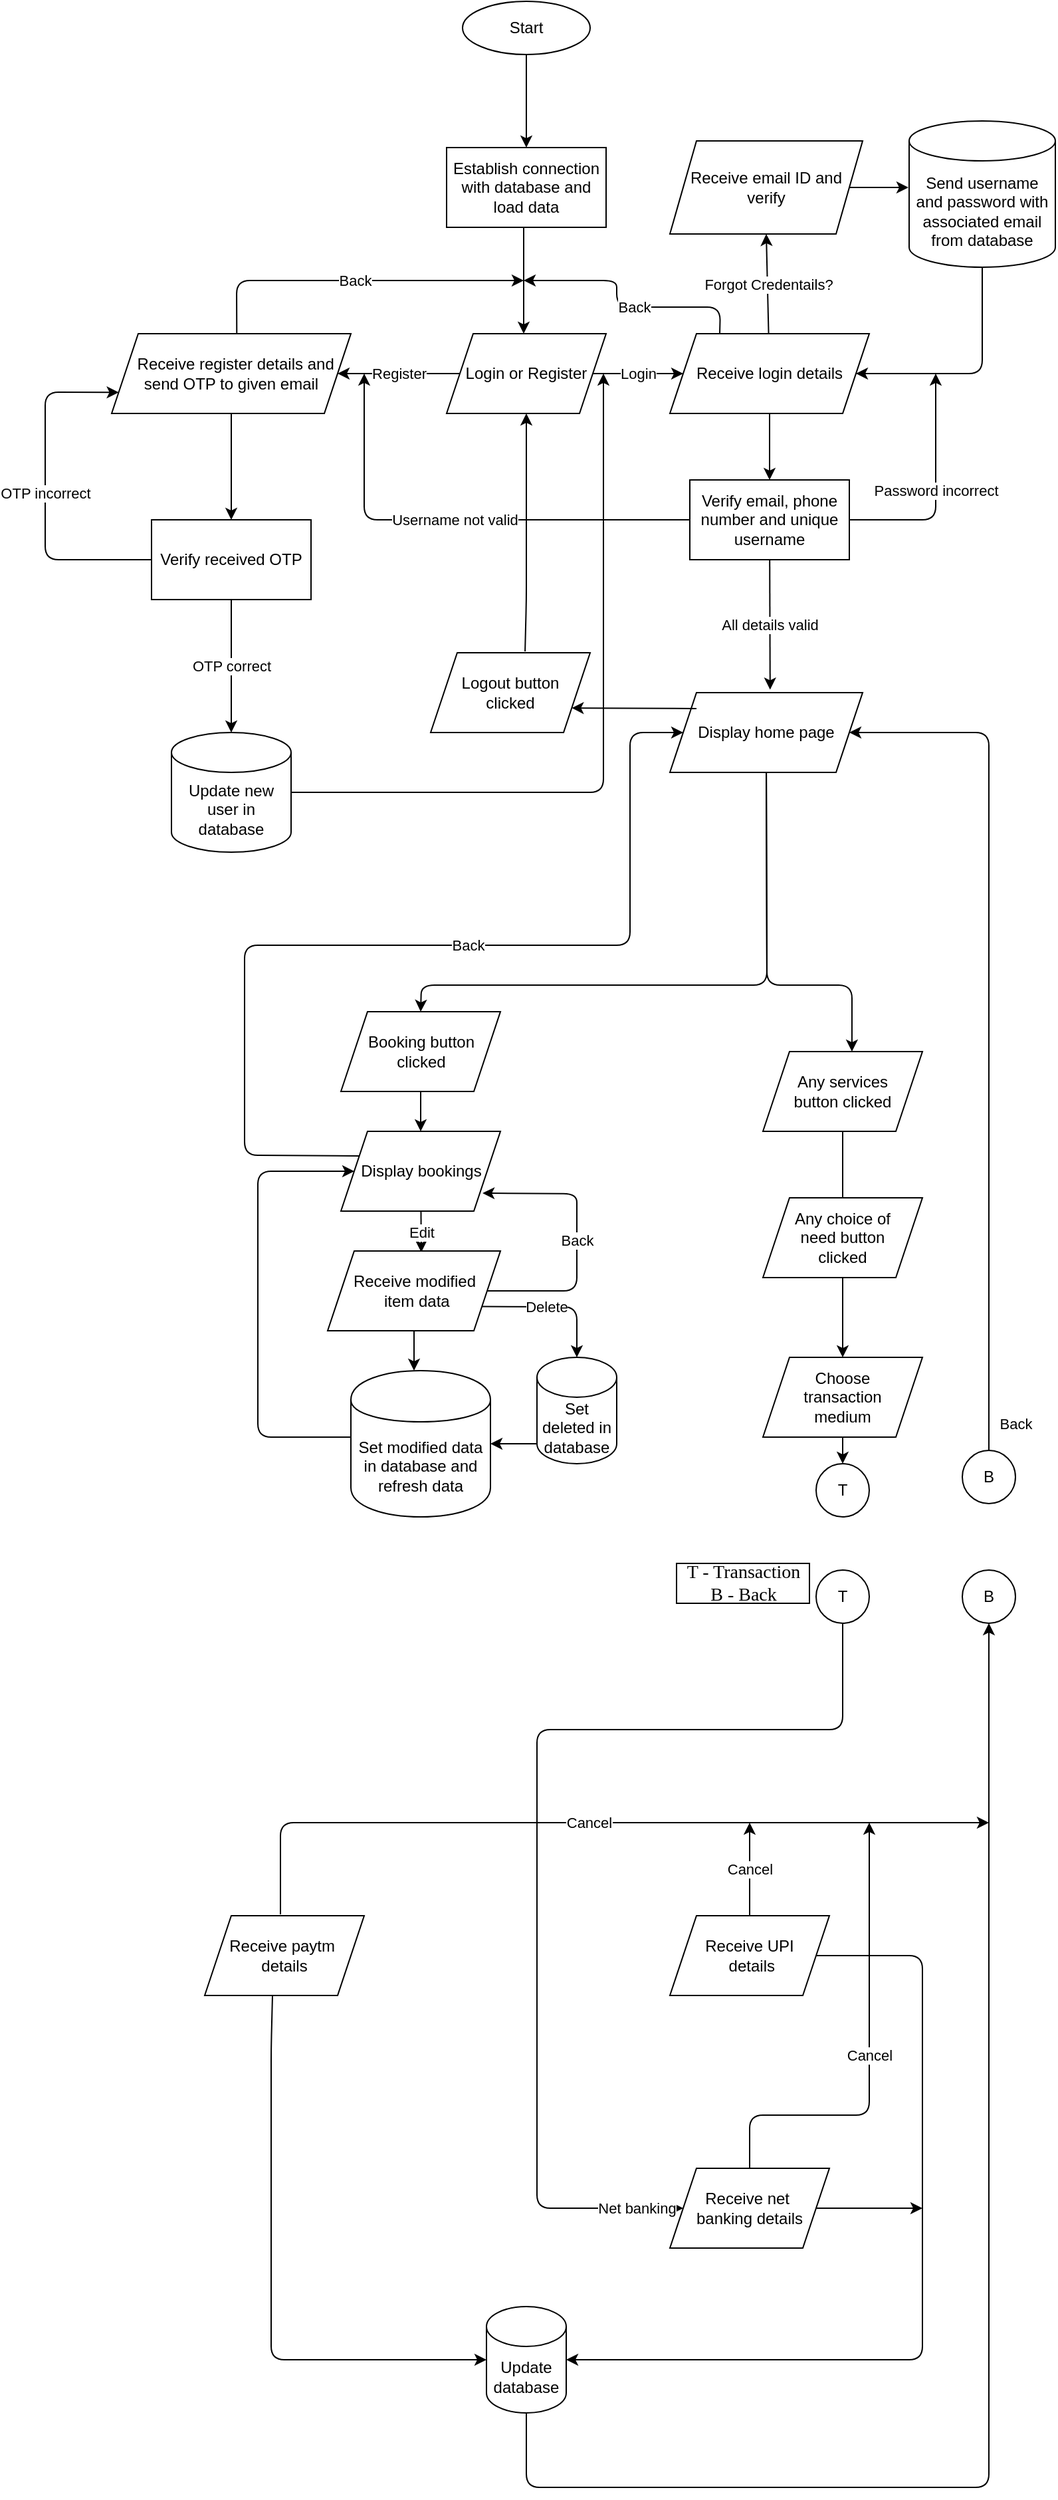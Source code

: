 <mxfile>
    <diagram id="XWb7JlpLXdBKy7acEdoQ" name="Page-1">
        <mxGraphModel dx="580" dy="473" grid="1" gridSize="10" guides="1" tooltips="1" connect="1" arrows="1" fold="1" page="1" pageScale="1" pageWidth="827" pageHeight="1169" math="0" shadow="0">
            <root>
                <mxCell id="i4efpvkQJd50QpCkNYs4-0"/>
                <mxCell id="i4efpvkQJd50QpCkNYs4-1" parent="i4efpvkQJd50QpCkNYs4-0"/>
                <mxCell id="i4efpvkQJd50QpCkNYs4-2" value="" style="edgeStyle=orthogonalEdgeStyle;orthogonalLoop=1;jettySize=auto;html=1;fillColor=#e1d5e7;" parent="i4efpvkQJd50QpCkNYs4-1" source="i4efpvkQJd50QpCkNYs4-3" target="i4efpvkQJd50QpCkNYs4-5" edge="1">
                    <mxGeometry relative="1" as="geometry"/>
                </mxCell>
                <mxCell id="i4efpvkQJd50QpCkNYs4-3" value="Start" style="ellipse;whiteSpace=wrap;html=1;" parent="i4efpvkQJd50QpCkNYs4-1" vertex="1">
                    <mxGeometry x="354" y="20" width="96" height="40" as="geometry"/>
                </mxCell>
                <mxCell id="i4efpvkQJd50QpCkNYs4-4" value="" style="edgeStyle=orthogonalEdgeStyle;orthogonalLoop=1;jettySize=auto;html=1;" parent="i4efpvkQJd50QpCkNYs4-1" source="i4efpvkQJd50QpCkNYs4-5" target="i4efpvkQJd50QpCkNYs4-6" edge="1">
                    <mxGeometry relative="1" as="geometry">
                        <Array as="points">
                            <mxPoint x="400" y="230"/>
                            <mxPoint x="400" y="230"/>
                        </Array>
                    </mxGeometry>
                </mxCell>
                <mxCell id="i4efpvkQJd50QpCkNYs4-5" value="Establish connection with database and load data" style="whiteSpace=wrap;html=1;" parent="i4efpvkQJd50QpCkNYs4-1" vertex="1">
                    <mxGeometry x="342" y="130" width="120" height="60" as="geometry"/>
                </mxCell>
                <mxCell id="i4efpvkQJd50QpCkNYs4-6" value="Login or Register" style="shape=parallelogram;perimeter=parallelogramPerimeter;whiteSpace=wrap;html=1;fixedSize=1;" parent="i4efpvkQJd50QpCkNYs4-1" vertex="1">
                    <mxGeometry x="342" y="270" width="120" height="60" as="geometry"/>
                </mxCell>
                <mxCell id="i4efpvkQJd50QpCkNYs4-7" value="" style="edgeStyle=orthogonalEdgeStyle;orthogonalLoop=1;jettySize=auto;html=1;" parent="i4efpvkQJd50QpCkNYs4-1" source="i4efpvkQJd50QpCkNYs4-8" target="i4efpvkQJd50QpCkNYs4-17" edge="1">
                    <mxGeometry relative="1" as="geometry"/>
                </mxCell>
                <mxCell id="i4efpvkQJd50QpCkNYs4-8" value="Receive login details" style="shape=parallelogram;perimeter=parallelogramPerimeter;whiteSpace=wrap;html=1;fixedSize=1;" parent="i4efpvkQJd50QpCkNYs4-1" vertex="1">
                    <mxGeometry x="510" y="270" width="150" height="60" as="geometry"/>
                </mxCell>
                <mxCell id="i4efpvkQJd50QpCkNYs4-9" value="" style="endArrow=classic;html=1;exitX=1;exitY=0.5;exitDx=0;exitDy=0;" parent="i4efpvkQJd50QpCkNYs4-1" source="i4efpvkQJd50QpCkNYs4-6" target="i4efpvkQJd50QpCkNYs4-8" edge="1">
                    <mxGeometry relative="1" as="geometry">
                        <mxPoint x="460" y="300" as="sourcePoint"/>
                        <mxPoint x="550" y="299.8" as="targetPoint"/>
                    </mxGeometry>
                </mxCell>
                <mxCell id="i4efpvkQJd50QpCkNYs4-10" value="Login" style="edgeLabel;resizable=0;html=1;align=center;verticalAlign=middle;" parent="i4efpvkQJd50QpCkNYs4-9" connectable="0" vertex="1">
                    <mxGeometry relative="1" as="geometry"/>
                </mxCell>
                <mxCell id="i4efpvkQJd50QpCkNYs4-11" value="" style="endArrow=classic;html=1;entryX=0.5;entryY=1;entryDx=0;entryDy=0;" parent="i4efpvkQJd50QpCkNYs4-1" source="i4efpvkQJd50QpCkNYs4-8" target="i4efpvkQJd50QpCkNYs4-13" edge="1">
                    <mxGeometry relative="1" as="geometry">
                        <mxPoint x="635" y="170" as="sourcePoint"/>
                        <mxPoint x="635" y="170" as="targetPoint"/>
                    </mxGeometry>
                </mxCell>
                <mxCell id="i4efpvkQJd50QpCkNYs4-12" value="Forgot Credentails?" style="edgeLabel;resizable=0;html=1;align=center;verticalAlign=middle;" parent="i4efpvkQJd50QpCkNYs4-11" connectable="0" vertex="1">
                    <mxGeometry relative="1" as="geometry"/>
                </mxCell>
                <mxCell id="i4efpvkQJd50QpCkNYs4-13" value="Receive email ID and verify" style="shape=parallelogram;perimeter=parallelogramPerimeter;whiteSpace=wrap;html=1;fixedSize=1;" parent="i4efpvkQJd50QpCkNYs4-1" vertex="1">
                    <mxGeometry x="510" y="125" width="145" height="70" as="geometry"/>
                </mxCell>
                <mxCell id="i4efpvkQJd50QpCkNYs4-14" value="" style="endArrow=classic;html=1;entryX=-0.005;entryY=0.455;entryDx=0;entryDy=0;entryPerimeter=0;" parent="i4efpvkQJd50QpCkNYs4-1" source="i4efpvkQJd50QpCkNYs4-13" target="i4efpvkQJd50QpCkNYs4-15" edge="1">
                    <mxGeometry width="50" height="50" relative="1" as="geometry">
                        <mxPoint x="655" y="210" as="sourcePoint"/>
                        <mxPoint x="700" y="160" as="targetPoint"/>
                    </mxGeometry>
                </mxCell>
                <mxCell id="i4efpvkQJd50QpCkNYs4-15" value="Send username and password with associated email from database" style="shape=cylinder3;whiteSpace=wrap;html=1;boundedLbl=1;backgroundOutline=1;size=15;" parent="i4efpvkQJd50QpCkNYs4-1" vertex="1">
                    <mxGeometry x="690" y="110" width="110" height="110" as="geometry"/>
                </mxCell>
                <mxCell id="i4efpvkQJd50QpCkNYs4-16" value="" style="endArrow=classic;html=1;entryX=1;entryY=0.5;entryDx=0;entryDy=0;exitX=0.5;exitY=1;exitDx=0;exitDy=0;exitPerimeter=0;" parent="i4efpvkQJd50QpCkNYs4-1" source="i4efpvkQJd50QpCkNYs4-15" target="i4efpvkQJd50QpCkNYs4-8" edge="1">
                    <mxGeometry width="50" height="50" relative="1" as="geometry">
                        <mxPoint x="755" y="270" as="sourcePoint"/>
                        <mxPoint x="755" y="290.711" as="targetPoint"/>
                        <Array as="points">
                            <mxPoint x="745" y="300"/>
                        </Array>
                    </mxGeometry>
                </mxCell>
                <mxCell id="i4efpvkQJd50QpCkNYs4-17" value="Verify email, phone number and unique username" style="whiteSpace=wrap;html=1;" parent="i4efpvkQJd50QpCkNYs4-1" vertex="1">
                    <mxGeometry x="525" y="380" width="120" height="60" as="geometry"/>
                </mxCell>
                <mxCell id="i4efpvkQJd50QpCkNYs4-18" value="" style="endArrow=classic;html=1;entryX=1;entryY=0.5;entryDx=0;entryDy=0;" parent="i4efpvkQJd50QpCkNYs4-1" source="i4efpvkQJd50QpCkNYs4-6" target="i4efpvkQJd50QpCkNYs4-21" edge="1">
                    <mxGeometry relative="1" as="geometry">
                        <mxPoint x="242" y="300" as="sourcePoint"/>
                        <mxPoint x="242" y="300" as="targetPoint"/>
                    </mxGeometry>
                </mxCell>
                <mxCell id="i4efpvkQJd50QpCkNYs4-19" value="Register" style="edgeLabel;resizable=0;html=1;align=center;verticalAlign=middle;" parent="i4efpvkQJd50QpCkNYs4-18" connectable="0" vertex="1">
                    <mxGeometry relative="1" as="geometry"/>
                </mxCell>
                <mxCell id="i4efpvkQJd50QpCkNYs4-20" value="" style="edgeStyle=orthogonalEdgeStyle;rounded=0;orthogonalLoop=1;jettySize=auto;html=1;" parent="i4efpvkQJd50QpCkNYs4-1" source="i4efpvkQJd50QpCkNYs4-21" target="i4efpvkQJd50QpCkNYs4-22" edge="1">
                    <mxGeometry relative="1" as="geometry"/>
                </mxCell>
                <mxCell id="i4efpvkQJd50QpCkNYs4-21" value="&amp;nbsp; Receive register details and send OTP to given email" style="shape=parallelogram;perimeter=parallelogramPerimeter;whiteSpace=wrap;html=1;fixedSize=1;" parent="i4efpvkQJd50QpCkNYs4-1" vertex="1">
                    <mxGeometry x="90" y="270" width="180" height="60" as="geometry"/>
                </mxCell>
                <mxCell id="i4efpvkQJd50QpCkNYs4-22" value="Verify received OTP" style="whiteSpace=wrap;html=1;" parent="i4efpvkQJd50QpCkNYs4-1" vertex="1">
                    <mxGeometry x="120" y="410" width="120" height="60" as="geometry"/>
                </mxCell>
                <mxCell id="i4efpvkQJd50QpCkNYs4-23" value="" style="endArrow=classic;html=1;entryX=0;entryY=0.75;entryDx=0;entryDy=0;" parent="i4efpvkQJd50QpCkNYs4-1" source="i4efpvkQJd50QpCkNYs4-22" target="i4efpvkQJd50QpCkNYs4-21" edge="1">
                    <mxGeometry relative="1" as="geometry">
                        <mxPoint x="30" y="440" as="sourcePoint"/>
                        <mxPoint x="30" y="440" as="targetPoint"/>
                        <Array as="points">
                            <mxPoint x="40" y="440"/>
                            <mxPoint x="40" y="314"/>
                        </Array>
                    </mxGeometry>
                </mxCell>
                <mxCell id="i4efpvkQJd50QpCkNYs4-24" value="OTP incorrect" style="edgeLabel;resizable=0;html=1;align=center;verticalAlign=middle;" parent="i4efpvkQJd50QpCkNYs4-23" connectable="0" vertex="1">
                    <mxGeometry relative="1" as="geometry"/>
                </mxCell>
                <mxCell id="i4efpvkQJd50QpCkNYs4-25" value="" style="endArrow=classic;html=1;entryX=0.5;entryY=0;entryDx=0;entryDy=0;entryPerimeter=0;" parent="i4efpvkQJd50QpCkNYs4-1" source="i4efpvkQJd50QpCkNYs4-22" target="i4efpvkQJd50QpCkNYs4-31" edge="1">
                    <mxGeometry relative="1" as="geometry">
                        <mxPoint x="190" y="470" as="sourcePoint"/>
                        <mxPoint x="190" y="570" as="targetPoint"/>
                    </mxGeometry>
                </mxCell>
                <mxCell id="i4efpvkQJd50QpCkNYs4-26" value="OTP correct" style="edgeLabel;resizable=0;html=1;align=center;verticalAlign=middle;" parent="i4efpvkQJd50QpCkNYs4-25" connectable="0" vertex="1">
                    <mxGeometry relative="1" as="geometry"/>
                </mxCell>
                <mxCell id="i4efpvkQJd50QpCkNYs4-27" value="" style="endArrow=classic;html=1;exitX=0.523;exitY=-0.006;exitDx=0;exitDy=0;exitPerimeter=0;" parent="i4efpvkQJd50QpCkNYs4-1" source="i4efpvkQJd50QpCkNYs4-21" edge="1">
                    <mxGeometry relative="1" as="geometry">
                        <mxPoint x="190" y="170" as="sourcePoint"/>
                        <mxPoint x="400" y="230" as="targetPoint"/>
                        <Array as="points">
                            <mxPoint x="184" y="230"/>
                        </Array>
                    </mxGeometry>
                </mxCell>
                <mxCell id="i4efpvkQJd50QpCkNYs4-28" value="Back" style="edgeLabel;resizable=0;html=1;align=center;verticalAlign=middle;" parent="i4efpvkQJd50QpCkNYs4-27" connectable="0" vertex="1">
                    <mxGeometry relative="1" as="geometry"/>
                </mxCell>
                <mxCell id="i4efpvkQJd50QpCkNYs4-29" value="" style="endArrow=classic;html=1;exitX=0.25;exitY=0;exitDx=0;exitDy=0;" parent="i4efpvkQJd50QpCkNYs4-1" source="i4efpvkQJd50QpCkNYs4-8" edge="1">
                    <mxGeometry relative="1" as="geometry">
                        <mxPoint x="585" y="170" as="sourcePoint"/>
                        <mxPoint x="400" y="230" as="targetPoint"/>
                        <Array as="points">
                            <mxPoint x="548" y="250"/>
                            <mxPoint x="470" y="250"/>
                            <mxPoint x="470" y="230"/>
                        </Array>
                    </mxGeometry>
                </mxCell>
                <mxCell id="i4efpvkQJd50QpCkNYs4-30" value="Back" style="edgeLabel;html=1;align=center;verticalAlign=middle;resizable=0;points=[];" parent="i4efpvkQJd50QpCkNYs4-29" vertex="1" connectable="0">
                    <mxGeometry x="-0.093" relative="1" as="geometry">
                        <mxPoint as="offset"/>
                    </mxGeometry>
                </mxCell>
                <mxCell id="i4efpvkQJd50QpCkNYs4-31" value="Update new user in database" style="shape=cylinder3;whiteSpace=wrap;html=1;boundedLbl=1;backgroundOutline=1;size=15;" parent="i4efpvkQJd50QpCkNYs4-1" vertex="1">
                    <mxGeometry x="135" y="570" width="90" height="90" as="geometry"/>
                </mxCell>
                <mxCell id="i4efpvkQJd50QpCkNYs4-32" value="" style="endArrow=classic;html=1;" parent="i4efpvkQJd50QpCkNYs4-1" source="i4efpvkQJd50QpCkNYs4-17" edge="1">
                    <mxGeometry relative="1" as="geometry">
                        <mxPoint x="425" y="410" as="sourcePoint"/>
                        <mxPoint x="280" y="300" as="targetPoint"/>
                        <Array as="points">
                            <mxPoint x="280" y="410"/>
                        </Array>
                    </mxGeometry>
                </mxCell>
                <mxCell id="i4efpvkQJd50QpCkNYs4-33" value="Username not valid" style="edgeLabel;resizable=0;html=1;align=center;verticalAlign=middle;" parent="i4efpvkQJd50QpCkNYs4-32" connectable="0" vertex="1">
                    <mxGeometry relative="1" as="geometry"/>
                </mxCell>
                <mxCell id="i4efpvkQJd50QpCkNYs4-34" value="" style="endArrow=classic;html=1;" parent="i4efpvkQJd50QpCkNYs4-1" source="i4efpvkQJd50QpCkNYs4-17" edge="1">
                    <mxGeometry relative="1" as="geometry">
                        <mxPoint x="645" y="410" as="sourcePoint"/>
                        <mxPoint x="710" y="300" as="targetPoint"/>
                        <Array as="points">
                            <mxPoint x="710" y="410"/>
                        </Array>
                    </mxGeometry>
                </mxCell>
                <mxCell id="i4efpvkQJd50QpCkNYs4-35" value="Password incorrect" style="edgeLabel;resizable=0;html=1;align=center;verticalAlign=middle;" parent="i4efpvkQJd50QpCkNYs4-34" connectable="0" vertex="1">
                    <mxGeometry relative="1" as="geometry"/>
                </mxCell>
                <mxCell id="i4efpvkQJd50QpCkNYs4-36" value="" style="endArrow=classic;html=1;entryX=0.52;entryY=-0.038;entryDx=0;entryDy=0;entryPerimeter=0;" parent="i4efpvkQJd50QpCkNYs4-1" source="i4efpvkQJd50QpCkNYs4-17" target="i4efpvkQJd50QpCkNYs4-38" edge="1">
                    <mxGeometry relative="1" as="geometry">
                        <mxPoint x="585" y="440" as="sourcePoint"/>
                        <mxPoint x="585" y="540" as="targetPoint"/>
                    </mxGeometry>
                </mxCell>
                <mxCell id="i4efpvkQJd50QpCkNYs4-37" value="All details valid" style="edgeLabel;resizable=0;html=1;align=center;verticalAlign=middle;" parent="i4efpvkQJd50QpCkNYs4-36" connectable="0" vertex="1">
                    <mxGeometry relative="1" as="geometry"/>
                </mxCell>
                <mxCell id="i4efpvkQJd50QpCkNYs4-38" value="Display home page" style="shape=parallelogram;perimeter=parallelogramPerimeter;whiteSpace=wrap;html=1;fixedSize=1;" parent="i4efpvkQJd50QpCkNYs4-1" vertex="1">
                    <mxGeometry x="510" y="540" width="145" height="60" as="geometry"/>
                </mxCell>
                <mxCell id="i4efpvkQJd50QpCkNYs4-40" value="" style="endArrow=classic;html=1;entryX=0.5;entryY=0;entryDx=0;entryDy=0;" parent="i4efpvkQJd50QpCkNYs4-1" source="i4efpvkQJd50QpCkNYs4-38" target="i4efpvkQJd50QpCkNYs4-44" edge="1">
                    <mxGeometry relative="1" as="geometry">
                        <mxPoint x="582.5" y="600" as="sourcePoint"/>
                        <mxPoint x="280" y="800" as="targetPoint"/>
                        <Array as="points">
                            <mxPoint x="583" y="760"/>
                            <mxPoint x="323" y="760"/>
                        </Array>
                    </mxGeometry>
                </mxCell>
                <mxCell id="i4efpvkQJd50QpCkNYs4-41" value="" style="endArrow=classic;html=1;exitX=0.5;exitY=1;exitDx=0;exitDy=0;entryX=0.558;entryY=0;entryDx=0;entryDy=0;entryPerimeter=0;" parent="i4efpvkQJd50QpCkNYs4-1" source="i4efpvkQJd50QpCkNYs4-38" target="i4efpvkQJd50QpCkNYs4-49" edge="1">
                    <mxGeometry width="50" height="50" relative="1" as="geometry">
                        <mxPoint x="582.5" y="650" as="sourcePoint"/>
                        <mxPoint x="510" y="760" as="targetPoint"/>
                        <Array as="points">
                            <mxPoint x="583" y="760"/>
                            <mxPoint x="647" y="760"/>
                        </Array>
                    </mxGeometry>
                </mxCell>
                <mxCell id="i4efpvkQJd50QpCkNYs4-43" value="" style="edgeStyle=orthogonalEdgeStyle;rounded=0;orthogonalLoop=1;jettySize=auto;html=1;" parent="i4efpvkQJd50QpCkNYs4-1" source="i4efpvkQJd50QpCkNYs4-44" target="i4efpvkQJd50QpCkNYs4-58" edge="1">
                    <mxGeometry relative="1" as="geometry"/>
                </mxCell>
                <mxCell id="i4efpvkQJd50QpCkNYs4-44" value="Booking button&lt;br&gt;clicked" style="shape=parallelogram;perimeter=parallelogramPerimeter;whiteSpace=wrap;html=1;fixedSize=1;" parent="i4efpvkQJd50QpCkNYs4-1" vertex="1">
                    <mxGeometry x="262.5" y="780" width="120" height="60" as="geometry"/>
                </mxCell>
                <mxCell id="i4efpvkQJd50QpCkNYs4-48" value="" style="edgeStyle=orthogonalEdgeStyle;rounded=0;orthogonalLoop=1;jettySize=auto;html=1;startArrow=none;" parent="i4efpvkQJd50QpCkNYs4-1" source="kv-EeIZ5R_QERG43kqW9-0" target="i4efpvkQJd50QpCkNYs4-81" edge="1">
                    <mxGeometry relative="1" as="geometry">
                        <Array as="points">
                            <mxPoint x="690" y="1100"/>
                            <mxPoint x="690" y="1100"/>
                        </Array>
                    </mxGeometry>
                </mxCell>
                <mxCell id="i4efpvkQJd50QpCkNYs4-49" value="Any services&lt;br&gt;button clicked" style="shape=parallelogram;perimeter=parallelogramPerimeter;whiteSpace=wrap;html=1;fixedSize=1;" parent="i4efpvkQJd50QpCkNYs4-1" vertex="1">
                    <mxGeometry x="580" y="810" width="120" height="60" as="geometry"/>
                </mxCell>
                <mxCell id="i4efpvkQJd50QpCkNYs4-51" value="" style="endArrow=classic;html=1;entryX=0;entryY=0.5;entryDx=0;entryDy=0;exitX=0;exitY=0.25;exitDx=0;exitDy=0;" parent="i4efpvkQJd50QpCkNYs4-1" source="i4efpvkQJd50QpCkNYs4-58" target="i4efpvkQJd50QpCkNYs4-38" edge="1">
                    <mxGeometry relative="1" as="geometry">
                        <mxPoint x="40" y="940" as="sourcePoint"/>
                        <mxPoint x="-70" y="1060" as="targetPoint"/>
                        <Array as="points">
                            <mxPoint x="190" y="888"/>
                            <mxPoint x="190" y="730"/>
                            <mxPoint x="310" y="730"/>
                            <mxPoint x="480" y="730"/>
                            <mxPoint x="480" y="650"/>
                            <mxPoint x="480" y="570"/>
                        </Array>
                    </mxGeometry>
                </mxCell>
                <mxCell id="i4efpvkQJd50QpCkNYs4-52" value="Back" style="edgeLabel;resizable=0;html=1;align=center;verticalAlign=middle;" parent="i4efpvkQJd50QpCkNYs4-51" connectable="0" vertex="1">
                    <mxGeometry relative="1" as="geometry">
                        <mxPoint x="45" as="offset"/>
                    </mxGeometry>
                </mxCell>
                <mxCell id="i4efpvkQJd50QpCkNYs4-58" value="Display bookings" style="shape=parallelogram;perimeter=parallelogramPerimeter;whiteSpace=wrap;html=1;fixedSize=1;" parent="i4efpvkQJd50QpCkNYs4-1" vertex="1">
                    <mxGeometry x="262.5" y="870" width="120" height="60" as="geometry"/>
                </mxCell>
                <mxCell id="i4efpvkQJd50QpCkNYs4-59" value="" style="endArrow=classic;html=1;entryX=0.542;entryY=0.016;entryDx=0;entryDy=0;entryPerimeter=0;" parent="i4efpvkQJd50QpCkNYs4-1" source="i4efpvkQJd50QpCkNYs4-58" target="i4efpvkQJd50QpCkNYs4-62" edge="1">
                    <mxGeometry relative="1" as="geometry">
                        <mxPoint x="280" y="970" as="sourcePoint"/>
                        <mxPoint x="280" y="1050" as="targetPoint"/>
                    </mxGeometry>
                </mxCell>
                <mxCell id="i4efpvkQJd50QpCkNYs4-60" value="Edit" style="edgeLabel;resizable=0;html=1;align=center;verticalAlign=middle;" parent="i4efpvkQJd50QpCkNYs4-59" connectable="0" vertex="1">
                    <mxGeometry relative="1" as="geometry"/>
                </mxCell>
                <mxCell id="i4efpvkQJd50QpCkNYs4-61" value="" style="edgeStyle=orthogonalEdgeStyle;rounded=0;orthogonalLoop=1;jettySize=auto;html=1;" parent="i4efpvkQJd50QpCkNYs4-1" source="i4efpvkQJd50QpCkNYs4-62" target="i4efpvkQJd50QpCkNYs4-70" edge="1">
                    <mxGeometry relative="1" as="geometry">
                        <Array as="points">
                            <mxPoint x="280" y="1110"/>
                            <mxPoint x="280" y="1110"/>
                        </Array>
                    </mxGeometry>
                </mxCell>
                <mxCell id="i4efpvkQJd50QpCkNYs4-62" value="Receive modified&lt;br&gt;&amp;nbsp;item data" style="shape=parallelogram;perimeter=parallelogramPerimeter;whiteSpace=wrap;html=1;fixedSize=1;" parent="i4efpvkQJd50QpCkNYs4-1" vertex="1">
                    <mxGeometry x="252.5" y="960" width="130" height="60" as="geometry"/>
                </mxCell>
                <mxCell id="i4efpvkQJd50QpCkNYs4-63" value="" style="endArrow=classic;html=1;entryX=0.5;entryY=0;entryDx=0;entryDy=0;entryPerimeter=0;exitX=1;exitY=0.75;exitDx=0;exitDy=0;" parent="i4efpvkQJd50QpCkNYs4-1" source="i4efpvkQJd50QpCkNYs4-62" target="i4efpvkQJd50QpCkNYs4-65" edge="1">
                    <mxGeometry relative="1" as="geometry">
                        <mxPoint x="340" y="1050" as="sourcePoint"/>
                        <mxPoint x="420" y="1050" as="targetPoint"/>
                        <Array as="points">
                            <mxPoint x="440" y="1002"/>
                        </Array>
                    </mxGeometry>
                </mxCell>
                <mxCell id="i4efpvkQJd50QpCkNYs4-64" value="Delete" style="edgeLabel;resizable=0;html=1;align=center;verticalAlign=middle;" parent="i4efpvkQJd50QpCkNYs4-63" connectable="0" vertex="1">
                    <mxGeometry relative="1" as="geometry">
                        <mxPoint x="-6" as="offset"/>
                    </mxGeometry>
                </mxCell>
                <mxCell id="i4efpvkQJd50QpCkNYs4-65" value="Set deleted in database" style="shape=cylinder3;whiteSpace=wrap;html=1;boundedLbl=1;backgroundOutline=1;size=15;" parent="i4efpvkQJd50QpCkNYs4-1" vertex="1">
                    <mxGeometry x="410" y="1040" width="60" height="80" as="geometry"/>
                </mxCell>
                <mxCell id="i4efpvkQJd50QpCkNYs4-66" value="" style="endArrow=classic;html=1;entryX=0.888;entryY=0.775;entryDx=0;entryDy=0;exitX=1;exitY=0.5;exitDx=0;exitDy=0;entryPerimeter=0;" parent="i4efpvkQJd50QpCkNYs4-1" source="i4efpvkQJd50QpCkNYs4-62" target="i4efpvkQJd50QpCkNYs4-58" edge="1">
                    <mxGeometry relative="1" as="geometry">
                        <mxPoint x="340" y="1050" as="sourcePoint"/>
                        <mxPoint x="440" y="1050" as="targetPoint"/>
                        <Array as="points">
                            <mxPoint x="440" y="990"/>
                            <mxPoint x="440" y="940"/>
                            <mxPoint x="440" y="917"/>
                        </Array>
                    </mxGeometry>
                </mxCell>
                <mxCell id="i4efpvkQJd50QpCkNYs4-67" value="Back" style="edgeLabel;resizable=0;html=1;align=center;verticalAlign=middle;" parent="i4efpvkQJd50QpCkNYs4-66" connectable="0" vertex="1">
                    <mxGeometry relative="1" as="geometry"/>
                </mxCell>
                <mxCell id="i4efpvkQJd50QpCkNYs4-70" value="Set modified data in database and refresh data" style="shape=cylinder;whiteSpace=wrap;html=1;boundedLbl=1;backgroundOutline=1;" parent="i4efpvkQJd50QpCkNYs4-1" vertex="1">
                    <mxGeometry x="270" y="1050" width="105" height="110" as="geometry"/>
                </mxCell>
                <mxCell id="i4efpvkQJd50QpCkNYs4-71" value="" style="endArrow=classic;html=1;entryX=0;entryY=0.5;entryDx=0;entryDy=0;exitX=0.001;exitY=0.454;exitDx=0;exitDy=0;exitPerimeter=0;" parent="i4efpvkQJd50QpCkNYs4-1" source="i4efpvkQJd50QpCkNYs4-70" target="i4efpvkQJd50QpCkNYs4-58" edge="1">
                    <mxGeometry width="50" height="50" relative="1" as="geometry">
                        <mxPoint x="151.789" y="1245" as="sourcePoint"/>
                        <mxPoint x="151.789" y="1195" as="targetPoint"/>
                        <Array as="points">
                            <mxPoint x="200" y="1100"/>
                            <mxPoint x="200" y="900"/>
                        </Array>
                    </mxGeometry>
                </mxCell>
                <mxCell id="i4efpvkQJd50QpCkNYs4-72" value="" style="endArrow=classic;html=1;entryX=1;entryY=0.5;entryDx=0;entryDy=0;exitX=0;exitY=1;exitDx=0;exitDy=-15;exitPerimeter=0;" parent="i4efpvkQJd50QpCkNYs4-1" source="i4efpvkQJd50QpCkNYs4-65" target="i4efpvkQJd50QpCkNYs4-70" edge="1">
                    <mxGeometry width="50" height="50" relative="1" as="geometry">
                        <mxPoint x="360" y="1105" as="sourcePoint"/>
                        <mxPoint x="331" y="1210" as="targetPoint"/>
                        <Array as="points"/>
                    </mxGeometry>
                </mxCell>
                <mxCell id="i4efpvkQJd50QpCkNYs4-81" value="Choose&lt;br&gt;transaction &lt;br&gt;medium" style="shape=parallelogram;perimeter=parallelogramPerimeter;whiteSpace=wrap;html=1;fixedSize=1;" parent="i4efpvkQJd50QpCkNYs4-1" vertex="1">
                    <mxGeometry x="580" y="1040" width="120" height="60" as="geometry"/>
                </mxCell>
                <mxCell id="i4efpvkQJd50QpCkNYs4-86" value="" style="endArrow=classic;html=1;" parent="i4efpvkQJd50QpCkNYs4-1" source="i4efpvkQJd50QpCkNYs4-31" edge="1">
                    <mxGeometry width="50" height="50" relative="1" as="geometry">
                        <mxPoint x="225" y="665" as="sourcePoint"/>
                        <mxPoint x="460" y="300" as="targetPoint"/>
                        <Array as="points">
                            <mxPoint x="460" y="615"/>
                        </Array>
                    </mxGeometry>
                </mxCell>
                <mxCell id="i4efpvkQJd50QpCkNYs4-91" value="" style="endArrow=classic;html=1;exitX=0.5;exitY=1;exitDx=0;exitDy=0;" parent="i4efpvkQJd50QpCkNYs4-1" source="i4efpvkQJd50QpCkNYs4-120" target="i4efpvkQJd50QpCkNYs4-97" edge="1">
                    <mxGeometry width="50" height="50" relative="1" as="geometry">
                        <mxPoint x="690" y="1210" as="sourcePoint"/>
                        <mxPoint x="570" y="1910" as="targetPoint"/>
                        <Array as="points">
                            <mxPoint x="640" y="1320"/>
                            <mxPoint x="410" y="1320"/>
                            <mxPoint x="410" y="1680"/>
                        </Array>
                    </mxGeometry>
                </mxCell>
                <mxCell id="i4efpvkQJd50QpCkNYs4-92" value="Net banking" style="edgeLabel;html=1;align=center;verticalAlign=middle;resizable=0;points=[];" parent="i4efpvkQJd50QpCkNYs4-91" vertex="1" connectable="0">
                    <mxGeometry x="0.921" relative="1" as="geometry">
                        <mxPoint x="-4" as="offset"/>
                    </mxGeometry>
                </mxCell>
                <mxCell id="i4efpvkQJd50QpCkNYs4-95" value="Receive UPI&lt;br&gt;&amp;nbsp;details" style="shape=parallelogram;perimeter=parallelogramPerimeter;whiteSpace=wrap;html=1;fixedSize=1;" parent="i4efpvkQJd50QpCkNYs4-1" vertex="1">
                    <mxGeometry x="510" y="1460" width="120" height="60" as="geometry"/>
                </mxCell>
                <mxCell id="i4efpvkQJd50QpCkNYs4-96" value="Receive paytm&amp;nbsp;&lt;br&gt;details" style="shape=parallelogram;perimeter=parallelogramPerimeter;whiteSpace=wrap;html=1;fixedSize=1;" parent="i4efpvkQJd50QpCkNYs4-1" vertex="1">
                    <mxGeometry x="160" y="1460" width="120" height="60" as="geometry"/>
                </mxCell>
                <mxCell id="i4efpvkQJd50QpCkNYs4-97" value="Receive net&amp;nbsp;&lt;br&gt;banking details" style="shape=parallelogram;perimeter=parallelogramPerimeter;whiteSpace=wrap;html=1;fixedSize=1;" parent="i4efpvkQJd50QpCkNYs4-1" vertex="1">
                    <mxGeometry x="510" y="1650.0" width="120" height="60" as="geometry"/>
                </mxCell>
                <mxCell id="i4efpvkQJd50QpCkNYs4-99" value="Update database" style="shape=cylinder3;whiteSpace=wrap;html=1;boundedLbl=1;backgroundOutline=1;size=15;" parent="i4efpvkQJd50QpCkNYs4-1" vertex="1">
                    <mxGeometry x="372" y="1754" width="60" height="80" as="geometry"/>
                </mxCell>
                <mxCell id="i4efpvkQJd50QpCkNYs4-100" value="" style="endArrow=classic;html=1;entryX=0;entryY=0.5;entryDx=0;entryDy=0;entryPerimeter=0;exitX=0.425;exitY=1;exitDx=0;exitDy=0;exitPerimeter=0;" parent="i4efpvkQJd50QpCkNYs4-1" source="i4efpvkQJd50QpCkNYs4-96" target="i4efpvkQJd50QpCkNYs4-99" edge="1">
                    <mxGeometry width="50" height="50" relative="1" as="geometry">
                        <mxPoint x="89.289" y="1540" as="sourcePoint"/>
                        <mxPoint x="89.289" y="1490" as="targetPoint"/>
                        <Array as="points">
                            <mxPoint x="210" y="1560"/>
                            <mxPoint x="210" y="1794"/>
                        </Array>
                    </mxGeometry>
                </mxCell>
                <mxCell id="i4efpvkQJd50QpCkNYs4-102" value="" style="endArrow=classic;html=1;entryX=1;entryY=0.5;entryDx=0;entryDy=0;entryPerimeter=0;" parent="i4efpvkQJd50QpCkNYs4-1" source="i4efpvkQJd50QpCkNYs4-95" target="i4efpvkQJd50QpCkNYs4-99" edge="1">
                    <mxGeometry width="50" height="50" relative="1" as="geometry">
                        <mxPoint x="630" y="1540" as="sourcePoint"/>
                        <mxPoint x="700.711" y="1490" as="targetPoint"/>
                        <Array as="points">
                            <mxPoint x="700" y="1490"/>
                            <mxPoint x="700" y="1794"/>
                        </Array>
                    </mxGeometry>
                </mxCell>
                <mxCell id="i4efpvkQJd50QpCkNYs4-103" value="" style="endArrow=classic;html=1;" parent="i4efpvkQJd50QpCkNYs4-1" source="i4efpvkQJd50QpCkNYs4-97" edge="1">
                    <mxGeometry width="50" height="50" relative="1" as="geometry">
                        <mxPoint x="630" y="1730.0" as="sourcePoint"/>
                        <mxPoint x="700" y="1680" as="targetPoint"/>
                    </mxGeometry>
                </mxCell>
                <mxCell id="i4efpvkQJd50QpCkNYs4-104" value="" style="endArrow=classic;html=1;exitX=0.5;exitY=1;exitDx=0;exitDy=0;exitPerimeter=0;entryX=0.5;entryY=1;entryDx=0;entryDy=0;" parent="i4efpvkQJd50QpCkNYs4-1" source="i4efpvkQJd50QpCkNYs4-99" target="kv-EeIZ5R_QERG43kqW9-11" edge="1">
                    <mxGeometry width="50" height="50" relative="1" as="geometry">
                        <mxPoint x="440" y="1869" as="sourcePoint"/>
                        <mxPoint x="790" y="1280" as="targetPoint"/>
                        <Array as="points">
                            <mxPoint x="402" y="1890"/>
                            <mxPoint x="750" y="1890"/>
                            <mxPoint x="750" y="1590"/>
                        </Array>
                    </mxGeometry>
                </mxCell>
                <mxCell id="i4efpvkQJd50QpCkNYs4-105" value="" style="endArrow=classic;html=1;" parent="i4efpvkQJd50QpCkNYs4-1" edge="1">
                    <mxGeometry relative="1" as="geometry">
                        <mxPoint x="217" y="1459" as="sourcePoint"/>
                        <mxPoint x="750" y="1390" as="targetPoint"/>
                        <Array as="points">
                            <mxPoint x="217" y="1390"/>
                        </Array>
                    </mxGeometry>
                </mxCell>
                <mxCell id="i4efpvkQJd50QpCkNYs4-106" value="Cancel" style="edgeLabel;resizable=0;html=1;align=center;verticalAlign=middle;" parent="i4efpvkQJd50QpCkNYs4-105" connectable="0" vertex="1">
                    <mxGeometry relative="1" as="geometry"/>
                </mxCell>
                <mxCell id="i4efpvkQJd50QpCkNYs4-107" value="" style="endArrow=classic;html=1;" parent="i4efpvkQJd50QpCkNYs4-1" source="i4efpvkQJd50QpCkNYs4-95" edge="1">
                    <mxGeometry relative="1" as="geometry">
                        <mxPoint x="570" y="1360" as="sourcePoint"/>
                        <mxPoint x="570" y="1390" as="targetPoint"/>
                    </mxGeometry>
                </mxCell>
                <mxCell id="i4efpvkQJd50QpCkNYs4-108" value="Cancel" style="edgeLabel;resizable=0;html=1;align=center;verticalAlign=middle;" parent="i4efpvkQJd50QpCkNYs4-107" connectable="0" vertex="1">
                    <mxGeometry relative="1" as="geometry"/>
                </mxCell>
                <mxCell id="i4efpvkQJd50QpCkNYs4-109" value="" style="endArrow=classic;html=1;" parent="i4efpvkQJd50QpCkNYs4-1" source="i4efpvkQJd50QpCkNYs4-97" edge="1">
                    <mxGeometry relative="1" as="geometry">
                        <mxPoint x="570" y="1550.0" as="sourcePoint"/>
                        <mxPoint x="660" y="1390" as="targetPoint"/>
                        <Array as="points">
                            <mxPoint x="570" y="1610"/>
                            <mxPoint x="660" y="1610"/>
                        </Array>
                    </mxGeometry>
                </mxCell>
                <mxCell id="i4efpvkQJd50QpCkNYs4-110" value="Cancel" style="edgeLabel;resizable=0;html=1;align=center;verticalAlign=middle;" parent="i4efpvkQJd50QpCkNYs4-109" connectable="0" vertex="1">
                    <mxGeometry relative="1" as="geometry"/>
                </mxCell>
                <mxCell id="i4efpvkQJd50QpCkNYs4-113" value="Back" style="edgeLabel;resizable=0;html=1;align=center;verticalAlign=middle;" parent="i4efpvkQJd50QpCkNYs4-1" connectable="0" vertex="1">
                    <mxGeometry x="770" y="1090" as="geometry"/>
                </mxCell>
                <mxCell id="i4efpvkQJd50QpCkNYs4-118" value="" style="endArrow=classic;html=1;entryX=0.5;entryY=1;entryDx=0;entryDy=0;exitX=0.592;exitY=-0.017;exitDx=0;exitDy=0;exitPerimeter=0;" parent="i4efpvkQJd50QpCkNYs4-1" source="kv-EeIZ5R_QERG43kqW9-2" target="i4efpvkQJd50QpCkNYs4-6" edge="1">
                    <mxGeometry width="50" height="50" relative="1" as="geometry">
                        <mxPoint x="402" y="500" as="sourcePoint"/>
                        <mxPoint x="490" y="460" as="targetPoint"/>
                        <Array as="points">
                            <mxPoint x="402" y="470"/>
                        </Array>
                    </mxGeometry>
                </mxCell>
                <mxCell id="i4efpvkQJd50QpCkNYs4-120" value="T" style="ellipse;whiteSpace=wrap;html=1;aspect=fixed;" parent="i4efpvkQJd50QpCkNYs4-1" vertex="1">
                    <mxGeometry x="620" y="1200" width="40" height="40" as="geometry"/>
                </mxCell>
                <mxCell id="i4efpvkQJd50QpCkNYs4-121" value="" style="endArrow=classic;html=1;entryX=0.5;entryY=0;entryDx=0;entryDy=0;" parent="i4efpvkQJd50QpCkNYs4-1" source="i4efpvkQJd50QpCkNYs4-81" target="i4efpvkQJd50QpCkNYs4-122" edge="1">
                    <mxGeometry width="50" height="50" relative="1" as="geometry">
                        <mxPoint x="690" y="1150" as="sourcePoint"/>
                        <mxPoint x="690" y="1120" as="targetPoint"/>
                    </mxGeometry>
                </mxCell>
                <mxCell id="i4efpvkQJd50QpCkNYs4-122" value="T" style="ellipse;whiteSpace=wrap;html=1;aspect=fixed;" parent="i4efpvkQJd50QpCkNYs4-1" vertex="1">
                    <mxGeometry x="620" y="1120" width="40" height="40" as="geometry"/>
                </mxCell>
                <mxCell id="i4efpvkQJd50QpCkNYs4-123" value="B" style="ellipse;whiteSpace=wrap;html=1;aspect=fixed;" parent="i4efpvkQJd50QpCkNYs4-1" vertex="1">
                    <mxGeometry x="730" y="1110" width="40" height="40" as="geometry"/>
                </mxCell>
                <mxCell id="i4efpvkQJd50QpCkNYs4-124" value="&lt;font style=&quot;font-size: 14px&quot; face=&quot;Times New Roman&quot;&gt;T - Transaction&lt;br&gt;B - Back&lt;/font&gt;" style="text;html=1;align=center;verticalAlign=middle;resizable=0;points=[];autosize=1;fillColor=none;shadow=0;strokeColor=#000000;" parent="i4efpvkQJd50QpCkNYs4-1" vertex="1">
                    <mxGeometry x="515" y="1195" width="100" height="30" as="geometry"/>
                </mxCell>
                <mxCell id="kv-EeIZ5R_QERG43kqW9-0" value="Any choice of&lt;br&gt;need button&lt;br&gt;clicked" style="shape=parallelogram;perimeter=parallelogramPerimeter;whiteSpace=wrap;html=1;fixedSize=1;" parent="i4efpvkQJd50QpCkNYs4-1" vertex="1">
                    <mxGeometry x="580" y="920" width="120" height="60" as="geometry"/>
                </mxCell>
                <mxCell id="kv-EeIZ5R_QERG43kqW9-1" value="" style="edgeStyle=orthogonalEdgeStyle;rounded=0;orthogonalLoop=1;jettySize=auto;html=1;endArrow=none;entryX=0.5;entryY=0;entryDx=0;entryDy=0;" parent="i4efpvkQJd50QpCkNYs4-1" source="i4efpvkQJd50QpCkNYs4-49" target="kv-EeIZ5R_QERG43kqW9-0" edge="1">
                    <mxGeometry relative="1" as="geometry">
                        <Array as="points"/>
                        <mxPoint x="700" y="870" as="sourcePoint"/>
                        <mxPoint x="700" y="910" as="targetPoint"/>
                    </mxGeometry>
                </mxCell>
                <mxCell id="kv-EeIZ5R_QERG43kqW9-2" value="Logout button&lt;br&gt;clicked" style="shape=parallelogram;perimeter=parallelogramPerimeter;whiteSpace=wrap;html=1;fixedSize=1;" parent="i4efpvkQJd50QpCkNYs4-1" vertex="1">
                    <mxGeometry x="330" y="510" width="120" height="60" as="geometry"/>
                </mxCell>
                <mxCell id="kv-EeIZ5R_QERG43kqW9-3" value="" style="endArrow=classic;html=1;entryX=1;entryY=0.75;entryDx=0;entryDy=0;" parent="i4efpvkQJd50QpCkNYs4-1" target="kv-EeIZ5R_QERG43kqW9-2" edge="1">
                    <mxGeometry width="50" height="50" relative="1" as="geometry">
                        <mxPoint x="530" y="552" as="sourcePoint"/>
                        <mxPoint x="412" y="340" as="targetPoint"/>
                        <Array as="points"/>
                    </mxGeometry>
                </mxCell>
                <mxCell id="kv-EeIZ5R_QERG43kqW9-11" value="B" style="ellipse;whiteSpace=wrap;html=1;aspect=fixed;" parent="i4efpvkQJd50QpCkNYs4-1" vertex="1">
                    <mxGeometry x="730" y="1200" width="40" height="40" as="geometry"/>
                </mxCell>
                <mxCell id="kv-EeIZ5R_QERG43kqW9-14" value="" style="endArrow=classic;html=1;exitX=0.5;exitY=0;exitDx=0;exitDy=0;entryX=1;entryY=0.5;entryDx=0;entryDy=0;" parent="i4efpvkQJd50QpCkNYs4-1" source="i4efpvkQJd50QpCkNYs4-123" target="i4efpvkQJd50QpCkNYs4-38" edge="1">
                    <mxGeometry width="50" height="50" relative="1" as="geometry">
                        <mxPoint x="740" y="1040" as="sourcePoint"/>
                        <mxPoint x="750" y="880" as="targetPoint"/>
                        <Array as="points">
                            <mxPoint x="750" y="570"/>
                        </Array>
                    </mxGeometry>
                </mxCell>
                <mxCell id="kv-EeIZ5R_QERG43kqW9-15" style="edgeStyle=none;rounded=0;orthogonalLoop=1;jettySize=auto;html=1;exitX=0.5;exitY=0;exitDx=0;exitDy=0;" parent="i4efpvkQJd50QpCkNYs4-1" source="i4efpvkQJd50QpCkNYs4-58" target="i4efpvkQJd50QpCkNYs4-58" edge="1">
                    <mxGeometry relative="1" as="geometry"/>
                </mxCell>
            </root>
        </mxGraphModel>
    </diagram>
</mxfile>